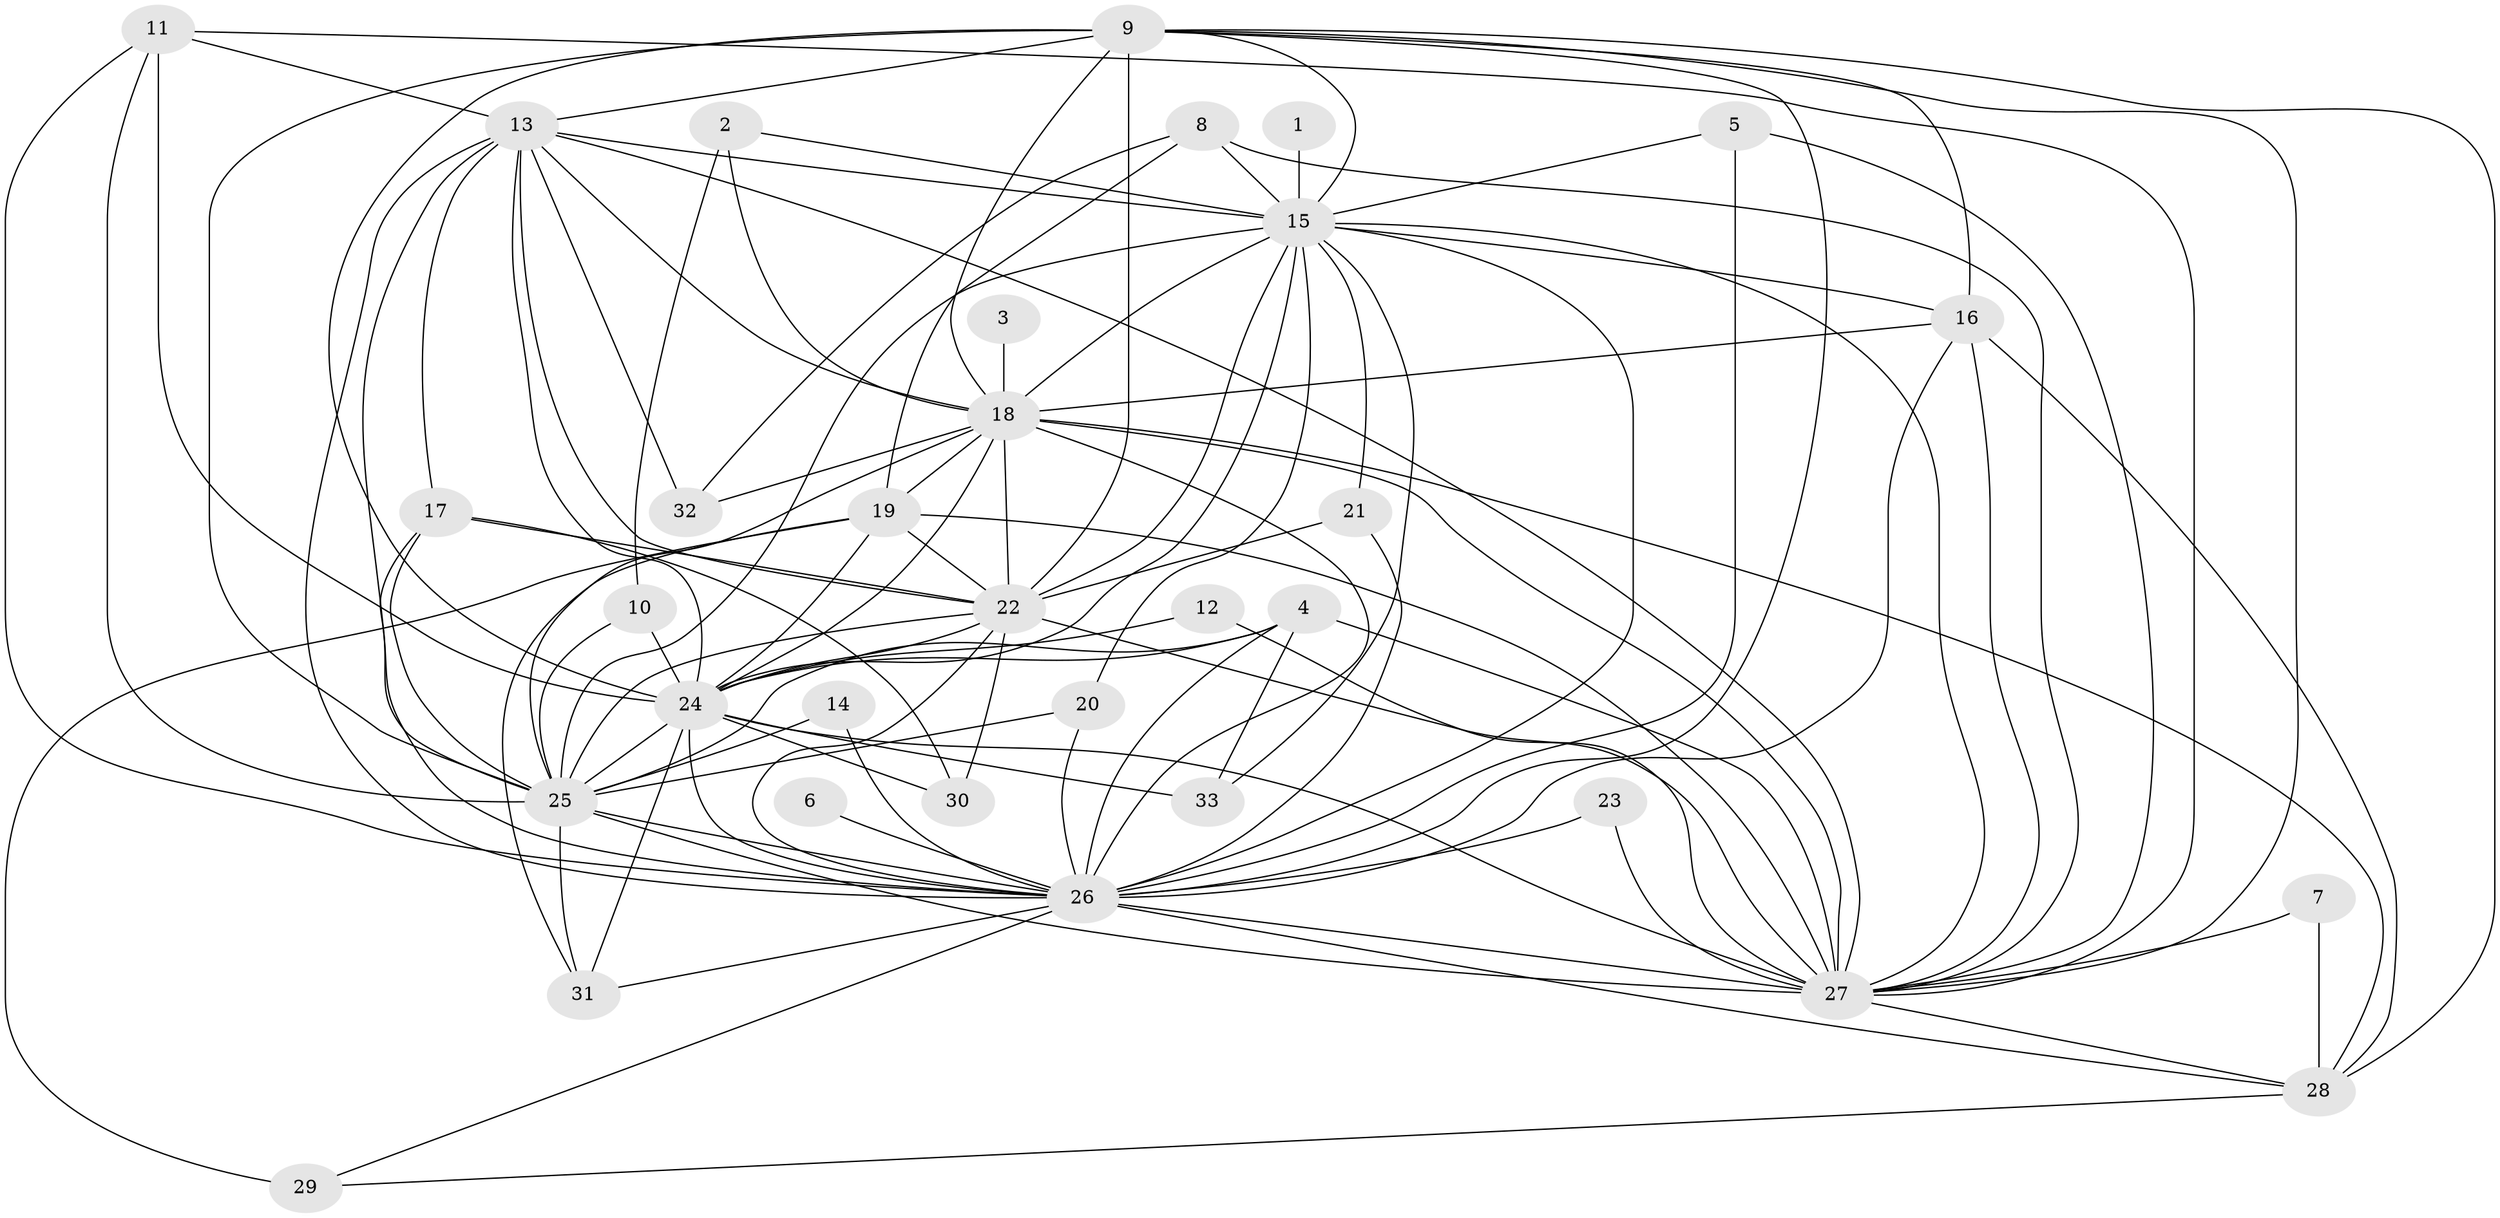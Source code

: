 // original degree distribution, {20: 0.009345794392523364, 28: 0.018691588785046728, 17: 0.009345794392523364, 32: 0.009345794392523364, 16: 0.009345794392523364, 22: 0.018691588785046728, 27: 0.009345794392523364, 13: 0.009345794392523364, 4: 0.11214953271028037, 9: 0.009345794392523364, 2: 0.5981308411214953, 3: 0.14953271028037382, 5: 0.037383177570093455}
// Generated by graph-tools (version 1.1) at 2025/36/03/04/25 23:36:33]
// undirected, 33 vertices, 107 edges
graph export_dot {
  node [color=gray90,style=filled];
  1;
  2;
  3;
  4;
  5;
  6;
  7;
  8;
  9;
  10;
  11;
  12;
  13;
  14;
  15;
  16;
  17;
  18;
  19;
  20;
  21;
  22;
  23;
  24;
  25;
  26;
  27;
  28;
  29;
  30;
  31;
  32;
  33;
  1 -- 15 [weight=1.0];
  2 -- 10 [weight=1.0];
  2 -- 15 [weight=1.0];
  2 -- 18 [weight=1.0];
  3 -- 18 [weight=1.0];
  4 -- 24 [weight=1.0];
  4 -- 25 [weight=2.0];
  4 -- 26 [weight=1.0];
  4 -- 27 [weight=2.0];
  4 -- 33 [weight=1.0];
  5 -- 15 [weight=1.0];
  5 -- 26 [weight=1.0];
  5 -- 27 [weight=1.0];
  6 -- 26 [weight=1.0];
  7 -- 27 [weight=1.0];
  7 -- 28 [weight=1.0];
  8 -- 15 [weight=1.0];
  8 -- 19 [weight=1.0];
  8 -- 27 [weight=1.0];
  8 -- 32 [weight=1.0];
  9 -- 13 [weight=2.0];
  9 -- 15 [weight=2.0];
  9 -- 16 [weight=1.0];
  9 -- 18 [weight=1.0];
  9 -- 22 [weight=2.0];
  9 -- 24 [weight=2.0];
  9 -- 25 [weight=2.0];
  9 -- 26 [weight=1.0];
  9 -- 27 [weight=2.0];
  9 -- 28 [weight=1.0];
  10 -- 24 [weight=2.0];
  10 -- 25 [weight=1.0];
  11 -- 13 [weight=2.0];
  11 -- 24 [weight=1.0];
  11 -- 25 [weight=2.0];
  11 -- 26 [weight=1.0];
  11 -- 27 [weight=1.0];
  12 -- 24 [weight=1.0];
  12 -- 27 [weight=1.0];
  13 -- 15 [weight=2.0];
  13 -- 17 [weight=1.0];
  13 -- 18 [weight=1.0];
  13 -- 22 [weight=2.0];
  13 -- 24 [weight=1.0];
  13 -- 25 [weight=1.0];
  13 -- 26 [weight=2.0];
  13 -- 27 [weight=1.0];
  13 -- 32 [weight=2.0];
  14 -- 25 [weight=1.0];
  14 -- 26 [weight=1.0];
  15 -- 16 [weight=1.0];
  15 -- 18 [weight=1.0];
  15 -- 20 [weight=1.0];
  15 -- 21 [weight=1.0];
  15 -- 22 [weight=4.0];
  15 -- 24 [weight=2.0];
  15 -- 25 [weight=1.0];
  15 -- 26 [weight=3.0];
  15 -- 27 [weight=2.0];
  15 -- 33 [weight=1.0];
  16 -- 18 [weight=1.0];
  16 -- 26 [weight=2.0];
  16 -- 27 [weight=1.0];
  16 -- 28 [weight=1.0];
  17 -- 22 [weight=1.0];
  17 -- 25 [weight=1.0];
  17 -- 26 [weight=1.0];
  17 -- 30 [weight=1.0];
  18 -- 19 [weight=1.0];
  18 -- 22 [weight=4.0];
  18 -- 24 [weight=3.0];
  18 -- 25 [weight=2.0];
  18 -- 26 [weight=2.0];
  18 -- 27 [weight=1.0];
  18 -- 28 [weight=1.0];
  18 -- 32 [weight=2.0];
  19 -- 22 [weight=1.0];
  19 -- 24 [weight=3.0];
  19 -- 27 [weight=1.0];
  19 -- 29 [weight=2.0];
  19 -- 31 [weight=1.0];
  20 -- 25 [weight=1.0];
  20 -- 26 [weight=1.0];
  21 -- 22 [weight=2.0];
  21 -- 26 [weight=1.0];
  22 -- 24 [weight=3.0];
  22 -- 25 [weight=2.0];
  22 -- 26 [weight=4.0];
  22 -- 27 [weight=3.0];
  22 -- 30 [weight=1.0];
  23 -- 26 [weight=2.0];
  23 -- 27 [weight=2.0];
  24 -- 25 [weight=2.0];
  24 -- 26 [weight=1.0];
  24 -- 27 [weight=2.0];
  24 -- 30 [weight=2.0];
  24 -- 31 [weight=1.0];
  24 -- 33 [weight=1.0];
  25 -- 26 [weight=1.0];
  25 -- 27 [weight=1.0];
  25 -- 31 [weight=1.0];
  26 -- 27 [weight=2.0];
  26 -- 28 [weight=1.0];
  26 -- 29 [weight=1.0];
  26 -- 31 [weight=1.0];
  27 -- 28 [weight=1.0];
  28 -- 29 [weight=1.0];
}

